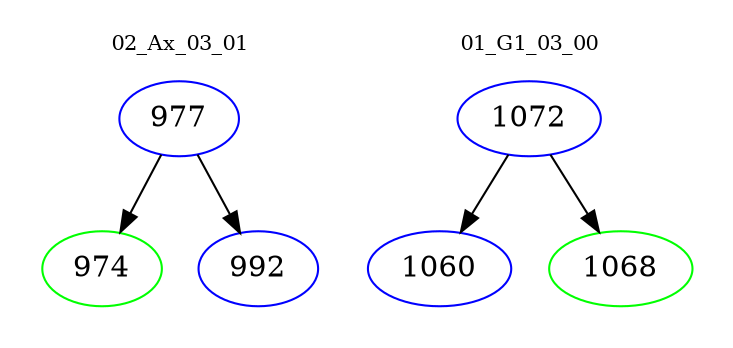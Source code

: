 digraph{
subgraph cluster_0 {
color = white
label = "02_Ax_03_01";
fontsize=10;
T0_977 [label="977", color="blue"]
T0_977 -> T0_974 [color="black"]
T0_974 [label="974", color="green"]
T0_977 -> T0_992 [color="black"]
T0_992 [label="992", color="blue"]
}
subgraph cluster_1 {
color = white
label = "01_G1_03_00";
fontsize=10;
T1_1072 [label="1072", color="blue"]
T1_1072 -> T1_1060 [color="black"]
T1_1060 [label="1060", color="blue"]
T1_1072 -> T1_1068 [color="black"]
T1_1068 [label="1068", color="green"]
}
}
